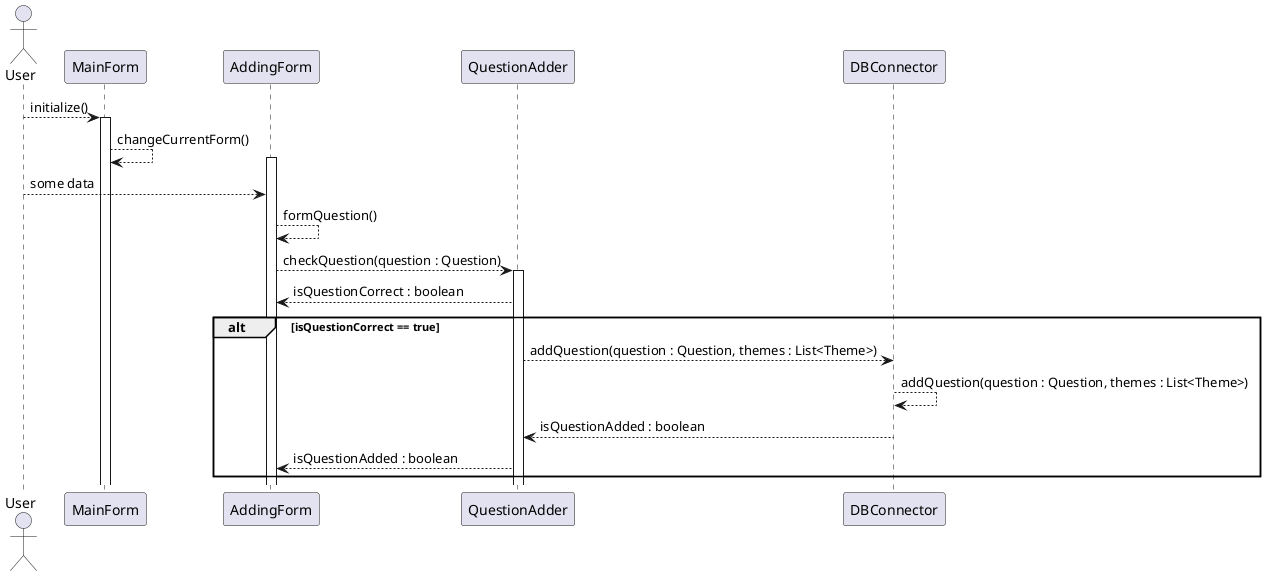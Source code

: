 'Последовательность действий программы при добавлении теста в базу данных'
@startuml
actor User
User --> MainForm : initialize()
activate MainForm
MainForm --> MainForm : changeCurrentForm()
activate AddingForm
User --> AddingForm : some data
AddingForm --> AddingForm : formQuestion()
AddingForm --> QuestionAdder : checkQuestion(question : Question)
activate QuestionAdder
QuestionAdder --> AddingForm : isQuestionCorrect : boolean
alt isQuestionCorrect == true
    QuestionAdder --> DBConnector : addQuestion(question : Question, themes : List<Theme>)
    DBConnector --> DBConnector : addQuestion(question : Question, themes : List<Theme>)
    DBConnector --> QuestionAdder : isQuestionAdded : boolean
    QuestionAdder --> AddingForm : isQuestionAdded : boolean
end
@enduml